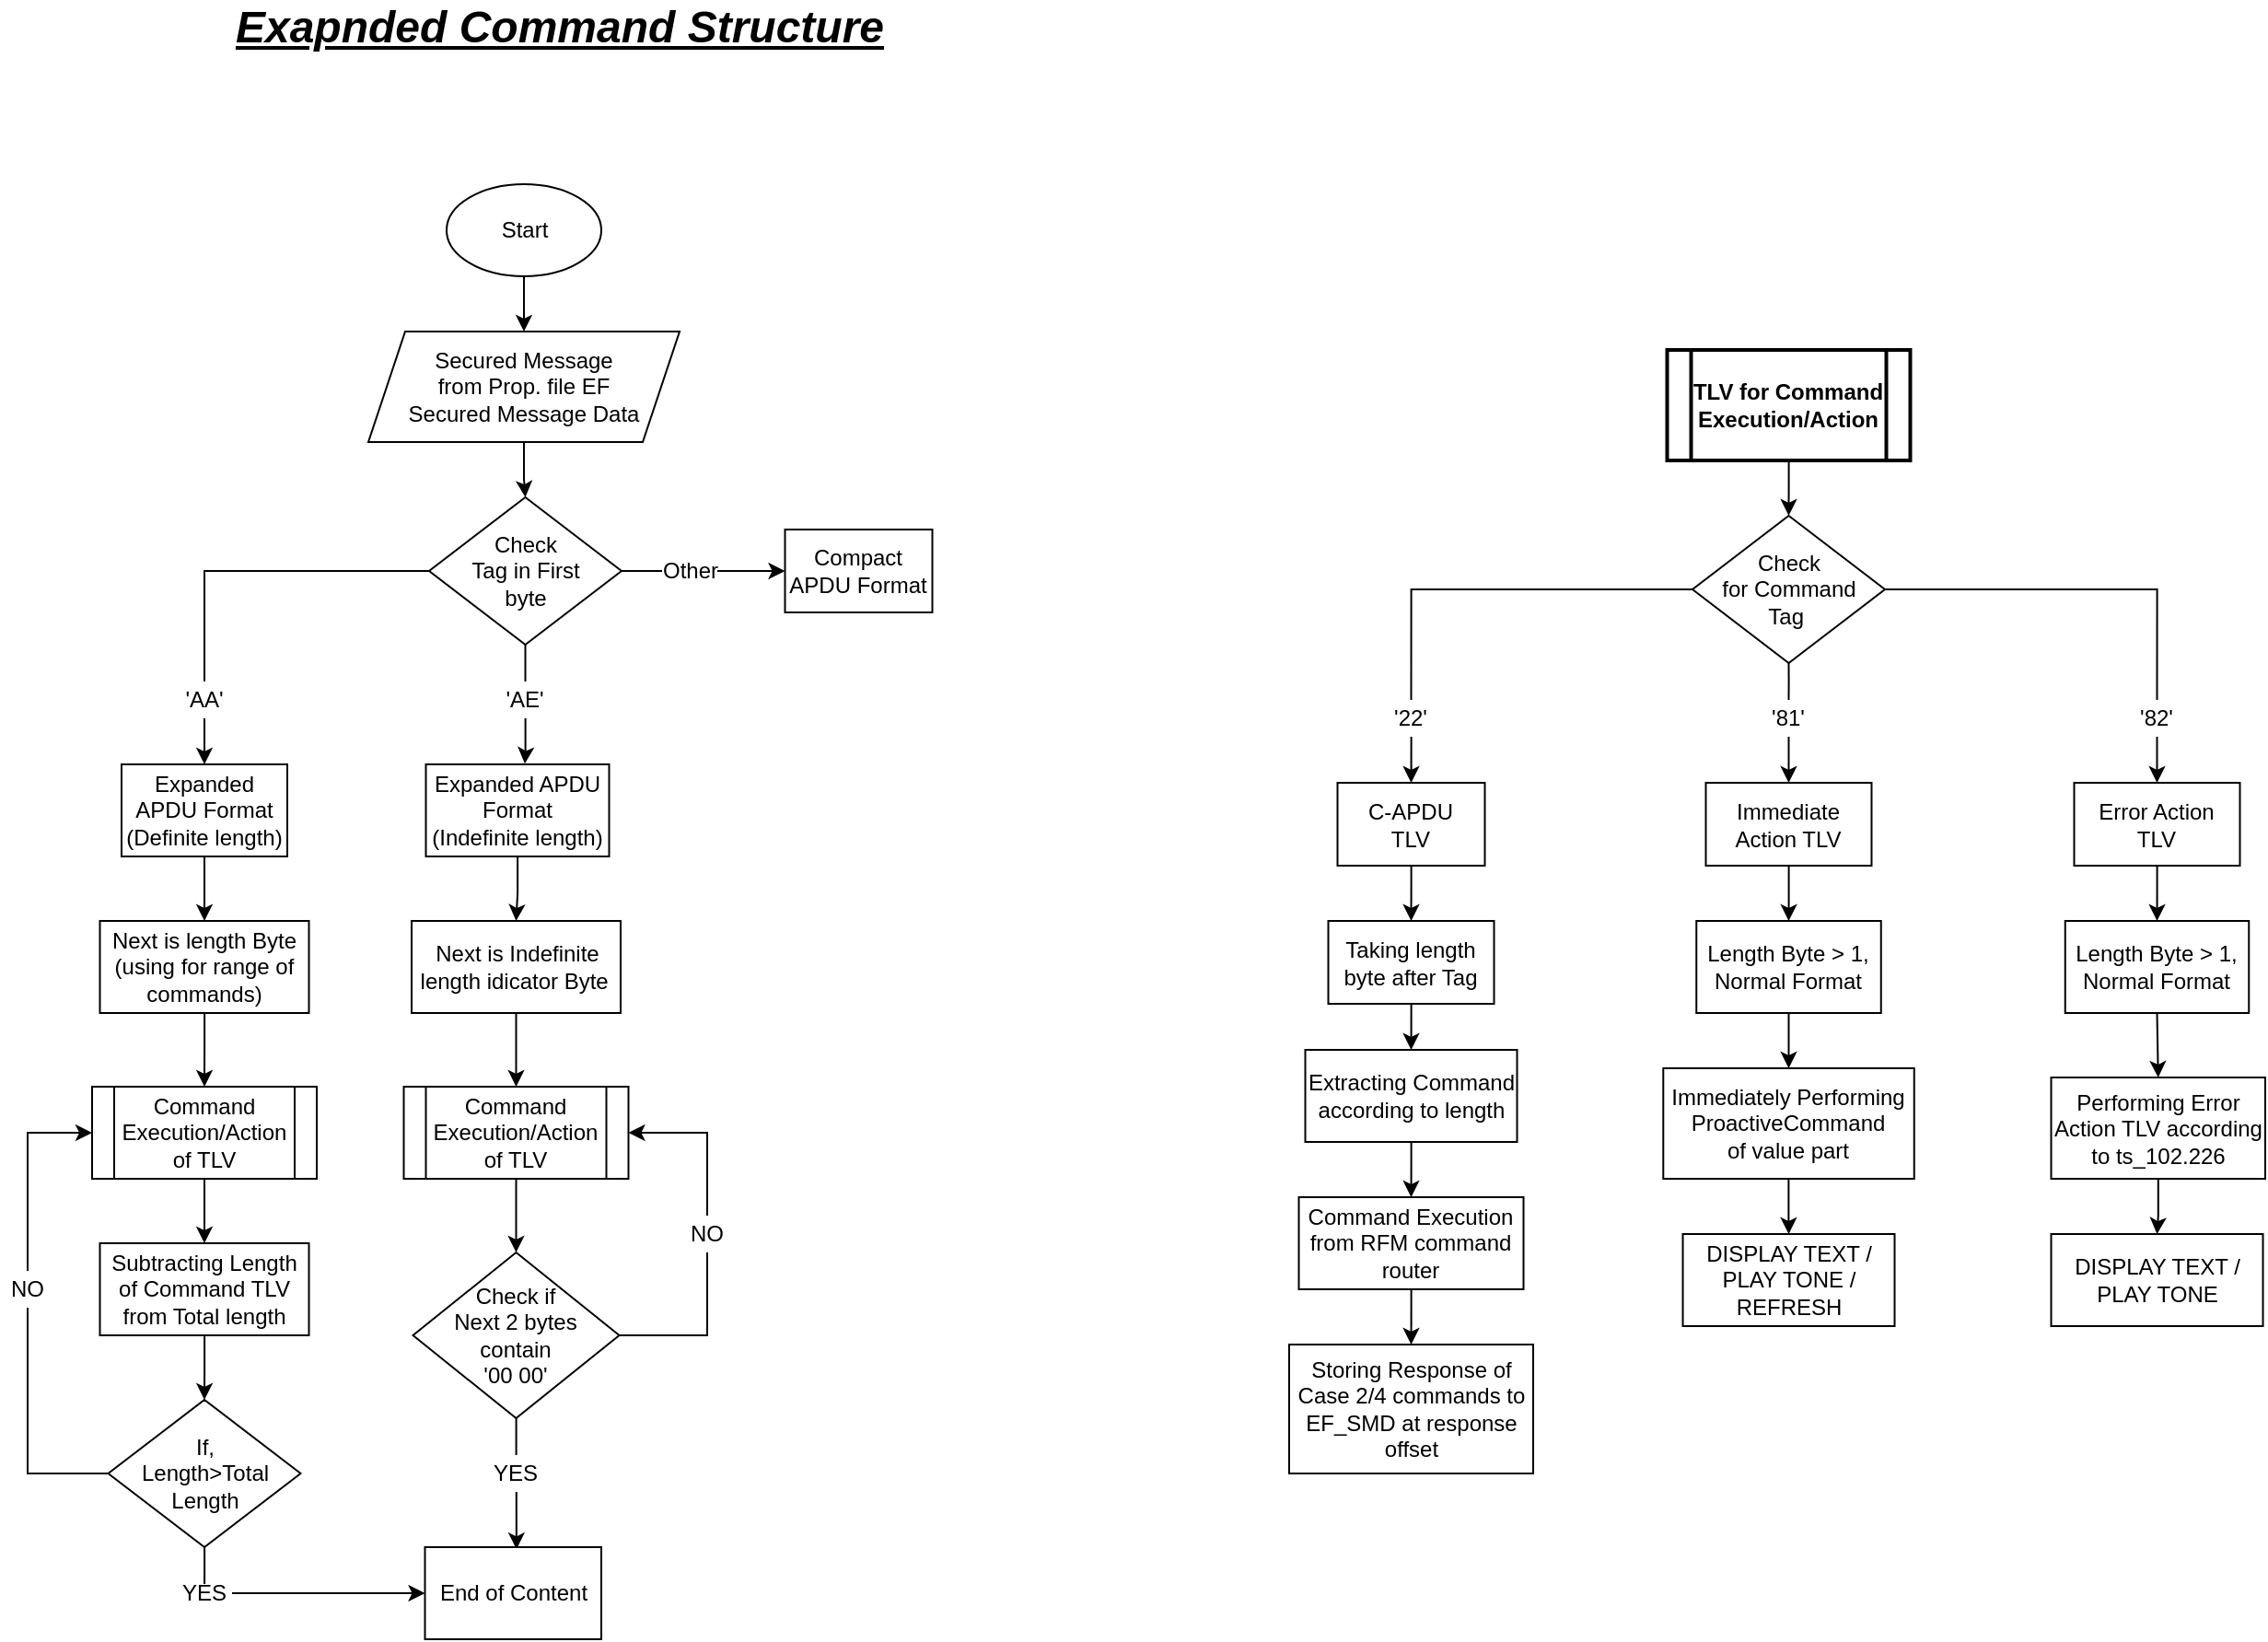 <mxfile version="19.0.3" type="device"><diagram id="i8Nto4foPjOtxwmXPKg0" name="Page-1"><mxGraphModel dx="1578" dy="1005" grid="1" gridSize="10" guides="1" tooltips="1" connect="1" arrows="1" fold="1" page="1" pageScale="1" pageWidth="827" pageHeight="1169" math="0" shadow="0"><root><mxCell id="0"/><mxCell id="1" parent="0"/><mxCell id="ys5qWWirMXYyOkwDBoX_-1" style="edgeStyle=orthogonalEdgeStyle;rounded=0;orthogonalLoop=1;jettySize=auto;html=1;entryX=0.5;entryY=0;entryDx=0;entryDy=0;comic=0;" parent="1" source="ys5qWWirMXYyOkwDBoX_-2" target="ys5qWWirMXYyOkwDBoX_-4" edge="1"><mxGeometry relative="1" as="geometry"/></mxCell><mxCell id="ys5qWWirMXYyOkwDBoX_-2" value="&lt;font style=&quot;font-size: 12px;&quot;&gt;Start&lt;/font&gt;" style="ellipse;whiteSpace=wrap;html=1;comic=0;" parent="1" vertex="1"><mxGeometry x="352.5" y="180" width="84" height="50" as="geometry"/></mxCell><mxCell id="ys5qWWirMXYyOkwDBoX_-3" style="edgeStyle=orthogonalEdgeStyle;rounded=0;orthogonalLoop=1;jettySize=auto;html=1;entryX=0.5;entryY=0;entryDx=0;entryDy=0;comic=0;" parent="1" source="ys5qWWirMXYyOkwDBoX_-4" target="ys5qWWirMXYyOkwDBoX_-5" edge="1"><mxGeometry relative="1" as="geometry"/></mxCell><mxCell id="ys5qWWirMXYyOkwDBoX_-4" value="Secured Message&lt;br&gt;from Prop. file EF&lt;br&gt;Secured Message Data" style="shape=parallelogram;perimeter=parallelogramPerimeter;whiteSpace=wrap;html=1;fixedSize=1;fontSize=12;comic=0;" parent="1" vertex="1"><mxGeometry x="310" y="260" width="169" height="60" as="geometry"/></mxCell><mxCell id="ys5qWWirMXYyOkwDBoX_-73" style="edgeStyle=orthogonalEdgeStyle;rounded=0;orthogonalLoop=1;jettySize=auto;html=1;startArrow=none;entryX=0.5;entryY=0;entryDx=0;entryDy=0;exitX=0.5;exitY=1;exitDx=0;exitDy=0;comic=0;" parent="1" source="ys5qWWirMXYyOkwDBoX_-77" target="ys5qWWirMXYyOkwDBoX_-84" edge="1"><mxGeometry relative="1" as="geometry"><mxPoint x="218.5" y="470" as="targetPoint"/><Array as="points"><mxPoint x="221" y="470"/></Array></mxGeometry></mxCell><mxCell id="ys5qWWirMXYyOkwDBoX_-81" style="edgeStyle=orthogonalEdgeStyle;rounded=0;orthogonalLoop=1;jettySize=auto;html=1;startArrow=none;entryX=0.54;entryY=-0.007;entryDx=0;entryDy=0;entryPerimeter=0;comic=0;" parent="1" source="ys5qWWirMXYyOkwDBoX_-82" target="ys5qWWirMXYyOkwDBoX_-85" edge="1"><mxGeometry relative="1" as="geometry"><mxPoint x="385.5" y="490" as="targetPoint"/></mxGeometry></mxCell><mxCell id="ys5qWWirMXYyOkwDBoX_-5" value="Check&lt;br&gt;Tag in First&lt;br&gt;byte" style="rhombus;whiteSpace=wrap;html=1;fontSize=12;comic=0;" parent="1" vertex="1"><mxGeometry x="343" y="350" width="104.5" height="80" as="geometry"/></mxCell><mxCell id="ys5qWWirMXYyOkwDBoX_-10" style="edgeStyle=orthogonalEdgeStyle;rounded=0;orthogonalLoop=1;jettySize=auto;html=1;exitX=1;exitY=0.5;exitDx=0;exitDy=0;fontSize=12;startArrow=none;entryX=0;entryY=0.5;entryDx=0;entryDy=0;entryPerimeter=0;comic=0;" parent="1" source="ys5qWWirMXYyOkwDBoX_-11" target="ys5qWWirMXYyOkwDBoX_-13" edge="1"><mxGeometry relative="1" as="geometry"><mxPoint x="519.5" y="390" as="targetPoint"/></mxGeometry></mxCell><mxCell id="ys5qWWirMXYyOkwDBoX_-11" value="Other" style="text;html=1;strokeColor=none;fillColor=none;align=center;verticalAlign=middle;whiteSpace=wrap;rounded=0;fontSize=12;comic=0;" parent="1" vertex="1"><mxGeometry x="469.5" y="380" width="30" height="20" as="geometry"/></mxCell><mxCell id="ys5qWWirMXYyOkwDBoX_-12" value="" style="edgeStyle=orthogonalEdgeStyle;rounded=0;orthogonalLoop=1;jettySize=auto;html=1;fontSize=12;endArrow=none;entryX=0;entryY=0.5;entryDx=0;entryDy=0;exitX=1;exitY=0.5;exitDx=0;exitDy=0;comic=0;" parent="1" source="ys5qWWirMXYyOkwDBoX_-5" target="ys5qWWirMXYyOkwDBoX_-11" edge="1"><mxGeometry relative="1" as="geometry"><mxPoint x="459.5" y="390" as="targetPoint"/><mxPoint x="449.75" y="390" as="sourcePoint"/></mxGeometry></mxCell><mxCell id="ys5qWWirMXYyOkwDBoX_-13" value="Compact APDU Format" style="rounded=0;whiteSpace=wrap;html=1;fontSize=12;comic=0;" parent="1" vertex="1"><mxGeometry x="536.25" y="367.5" width="80" height="45" as="geometry"/></mxCell><mxCell id="ys5qWWirMXYyOkwDBoX_-77" value="'AA'" style="text;html=1;strokeColor=none;fillColor=none;align=center;verticalAlign=middle;whiteSpace=wrap;rounded=0;fontSize=12;comic=0;" parent="1" vertex="1"><mxGeometry x="206" y="450" width="30" height="20" as="geometry"/></mxCell><mxCell id="ys5qWWirMXYyOkwDBoX_-78" value="" style="edgeStyle=orthogonalEdgeStyle;rounded=0;orthogonalLoop=1;jettySize=auto;html=1;endArrow=none;comic=0;" parent="1" source="ys5qWWirMXYyOkwDBoX_-5" target="ys5qWWirMXYyOkwDBoX_-77" edge="1"><mxGeometry relative="1" as="geometry"><mxPoint x="250" y="470" as="targetPoint"/><mxPoint x="333.25" y="390" as="sourcePoint"/></mxGeometry></mxCell><mxCell id="ys5qWWirMXYyOkwDBoX_-82" value="'AE'" style="text;html=1;strokeColor=none;fillColor=none;align=center;verticalAlign=middle;whiteSpace=wrap;rounded=0;fontSize=12;comic=0;" parent="1" vertex="1"><mxGeometry x="380.25" y="450" width="30" height="20" as="geometry"/></mxCell><mxCell id="ys5qWWirMXYyOkwDBoX_-83" value="" style="edgeStyle=orthogonalEdgeStyle;rounded=0;orthogonalLoop=1;jettySize=auto;html=1;endArrow=none;comic=0;" parent="1" source="ys5qWWirMXYyOkwDBoX_-5" target="ys5qWWirMXYyOkwDBoX_-82" edge="1"><mxGeometry relative="1" as="geometry"><mxPoint x="395.25" y="490" as="targetPoint"/><mxPoint x="395.31" y="429.954" as="sourcePoint"/></mxGeometry></mxCell><mxCell id="ys5qWWirMXYyOkwDBoX_-87" style="edgeStyle=orthogonalEdgeStyle;rounded=0;orthogonalLoop=1;jettySize=auto;html=1;entryX=0.5;entryY=0;entryDx=0;entryDy=0;comic=0;" parent="1" source="ys5qWWirMXYyOkwDBoX_-84" target="ys5qWWirMXYyOkwDBoX_-86" edge="1"><mxGeometry relative="1" as="geometry"/></mxCell><mxCell id="ys5qWWirMXYyOkwDBoX_-84" value="Expanded APDU Format&lt;br&gt;(Definite length)" style="rounded=0;whiteSpace=wrap;html=1;fontSize=12;comic=0;" parent="1" vertex="1"><mxGeometry x="176" y="495" width="90" height="50" as="geometry"/></mxCell><mxCell id="ys5qWWirMXYyOkwDBoX_-89" style="edgeStyle=orthogonalEdgeStyle;rounded=0;orthogonalLoop=1;jettySize=auto;html=1;entryX=0.5;entryY=0;entryDx=0;entryDy=0;comic=0;" parent="1" source="ys5qWWirMXYyOkwDBoX_-85" target="ys5qWWirMXYyOkwDBoX_-88" edge="1"><mxGeometry relative="1" as="geometry"/></mxCell><mxCell id="ys5qWWirMXYyOkwDBoX_-85" value="Expanded APDU Format&lt;br&gt;(Indefinite length)" style="rounded=0;whiteSpace=wrap;html=1;fontSize=12;comic=0;" parent="1" vertex="1"><mxGeometry x="341.25" y="495" width="99.5" height="50" as="geometry"/></mxCell><mxCell id="ys5qWWirMXYyOkwDBoX_-95" style="edgeStyle=orthogonalEdgeStyle;rounded=0;orthogonalLoop=1;jettySize=auto;html=1;entryX=0.5;entryY=0;entryDx=0;entryDy=0;comic=0;" parent="1" source="ys5qWWirMXYyOkwDBoX_-86" target="ys5qWWirMXYyOkwDBoX_-96" edge="1"><mxGeometry relative="1" as="geometry"><mxPoint x="221" y="680" as="targetPoint"/></mxGeometry></mxCell><mxCell id="ys5qWWirMXYyOkwDBoX_-86" value="Next is length Byte (using for range of commands)" style="rounded=0;whiteSpace=wrap;html=1;fontSize=12;comic=0;" parent="1" vertex="1"><mxGeometry x="164.25" y="580" width="113.5" height="50" as="geometry"/></mxCell><mxCell id="ys5qWWirMXYyOkwDBoX_-88" value="Next is Indefinite length idicator Byte&amp;nbsp;" style="rounded=0;whiteSpace=wrap;html=1;fontSize=12;comic=0;" parent="1" vertex="1"><mxGeometry x="333.5" y="580" width="113.5" height="50" as="geometry"/></mxCell><mxCell id="ys5qWWirMXYyOkwDBoX_-101" style="edgeStyle=orthogonalEdgeStyle;rounded=0;orthogonalLoop=1;jettySize=auto;html=1;entryX=0.5;entryY=0;entryDx=0;entryDy=0;comic=0;" parent="1" source="ys5qWWirMXYyOkwDBoX_-96" target="ys5qWWirMXYyOkwDBoX_-100" edge="1"><mxGeometry relative="1" as="geometry"/></mxCell><mxCell id="ys5qWWirMXYyOkwDBoX_-96" value="&lt;span style=&quot;&quot;&gt;Command Execution/Action&lt;br&gt;of TLV&lt;br&gt;&lt;/span&gt;" style="shape=process;whiteSpace=wrap;html=1;backgroundOutline=1;comic=0;" parent="1" vertex="1"><mxGeometry x="160" y="670" width="122" height="50" as="geometry"/></mxCell><mxCell id="ys5qWWirMXYyOkwDBoX_-97" style="edgeStyle=orthogonalEdgeStyle;rounded=0;orthogonalLoop=1;jettySize=auto;html=1;entryX=0.5;entryY=0;entryDx=0;entryDy=0;exitX=0.5;exitY=1;exitDx=0;exitDy=0;comic=0;" parent="1" source="ys5qWWirMXYyOkwDBoX_-88" target="ys5qWWirMXYyOkwDBoX_-98" edge="1"><mxGeometry relative="1" as="geometry"><mxPoint x="390.25" y="680" as="targetPoint"/><mxPoint x="390.27" y="630" as="sourcePoint"/></mxGeometry></mxCell><mxCell id="ys5qWWirMXYyOkwDBoX_-104" style="edgeStyle=orthogonalEdgeStyle;rounded=0;orthogonalLoop=1;jettySize=auto;html=1;entryX=0.5;entryY=0;entryDx=0;entryDy=0;comic=0;" parent="1" source="ys5qWWirMXYyOkwDBoX_-98" target="ys5qWWirMXYyOkwDBoX_-105" edge="1"><mxGeometry relative="1" as="geometry"><mxPoint x="390.25" y="760" as="targetPoint"/></mxGeometry></mxCell><mxCell id="ys5qWWirMXYyOkwDBoX_-98" value="&lt;span style=&quot;&quot;&gt;Command Execution/Action&lt;br&gt;of TLV&lt;br&gt;&lt;/span&gt;" style="shape=process;whiteSpace=wrap;html=1;backgroundOutline=1;comic=0;" parent="1" vertex="1"><mxGeometry x="329.25" y="670" width="122" height="50" as="geometry"/></mxCell><mxCell id="ys5qWWirMXYyOkwDBoX_-103" style="edgeStyle=orthogonalEdgeStyle;rounded=0;orthogonalLoop=1;jettySize=auto;html=1;exitX=0.5;exitY=0;exitDx=0;exitDy=0;entryX=0;entryY=0.5;entryDx=0;entryDy=0;startArrow=none;comic=0;" parent="1" source="ys5qWWirMXYyOkwDBoX_-107" target="ys5qWWirMXYyOkwDBoX_-96" edge="1"><mxGeometry relative="1" as="geometry"><Array as="points"><mxPoint x="125" y="695"/></Array></mxGeometry></mxCell><mxCell id="ys5qWWirMXYyOkwDBoX_-111" style="edgeStyle=orthogonalEdgeStyle;rounded=0;orthogonalLoop=1;jettySize=auto;html=1;startArrow=none;entryX=0;entryY=0.5;entryDx=0;entryDy=0;exitX=1;exitY=0.5;exitDx=0;exitDy=0;comic=0;" parent="1" source="ys5qWWirMXYyOkwDBoX_-113" target="ys5qWWirMXYyOkwDBoX_-117" edge="1"><mxGeometry relative="1" as="geometry"><mxPoint x="221" y="980" as="targetPoint"/><Array as="points"><mxPoint x="250" y="945"/><mxPoint x="250" y="945"/></Array></mxGeometry></mxCell><mxCell id="ys5qWWirMXYyOkwDBoX_-99" value="If,&lt;br&gt;Length&amp;gt;Total Length" style="rhombus;whiteSpace=wrap;html=1;fontSize=12;comic=0;" parent="1" vertex="1"><mxGeometry x="168.75" y="840" width="104.5" height="80" as="geometry"/></mxCell><mxCell id="ys5qWWirMXYyOkwDBoX_-102" style="edgeStyle=orthogonalEdgeStyle;rounded=0;orthogonalLoop=1;jettySize=auto;html=1;entryX=0.5;entryY=0;entryDx=0;entryDy=0;comic=0;" parent="1" source="ys5qWWirMXYyOkwDBoX_-100" target="ys5qWWirMXYyOkwDBoX_-99" edge="1"><mxGeometry relative="1" as="geometry"/></mxCell><mxCell id="ys5qWWirMXYyOkwDBoX_-100" value="Subtracting Length of Command TLV from Total length" style="rounded=0;whiteSpace=wrap;html=1;fontSize=12;comic=0;" parent="1" vertex="1"><mxGeometry x="164.25" y="755" width="113.5" height="50" as="geometry"/></mxCell><mxCell id="ys5qWWirMXYyOkwDBoX_-106" style="edgeStyle=orthogonalEdgeStyle;rounded=0;orthogonalLoop=1;jettySize=auto;html=1;entryX=1;entryY=0.5;entryDx=0;entryDy=0;startArrow=none;exitX=0.5;exitY=0;exitDx=0;exitDy=0;comic=0;" parent="1" source="ys5qWWirMXYyOkwDBoX_-109" target="ys5qWWirMXYyOkwDBoX_-98" edge="1"><mxGeometry relative="1" as="geometry"><Array as="points"><mxPoint x="494" y="695"/></Array></mxGeometry></mxCell><mxCell id="ys5qWWirMXYyOkwDBoX_-112" style="edgeStyle=orthogonalEdgeStyle;rounded=0;orthogonalLoop=1;jettySize=auto;html=1;startArrow=none;entryX=0.519;entryY=0.023;entryDx=0;entryDy=0;entryPerimeter=0;comic=0;" parent="1" source="ys5qWWirMXYyOkwDBoX_-115" target="ys5qWWirMXYyOkwDBoX_-117" edge="1"><mxGeometry relative="1" as="geometry"><mxPoint x="390" y="920" as="targetPoint"/><Array as="points"><mxPoint x="390" y="900"/></Array></mxGeometry></mxCell><mxCell id="ys5qWWirMXYyOkwDBoX_-105" value="Check if&lt;br&gt;Next 2 bytes&lt;br&gt;contain&lt;br&gt;'00 00'" style="rhombus;whiteSpace=wrap;html=1;fontSize=12;comic=0;" parent="1" vertex="1"><mxGeometry x="334.25" y="760" width="112" height="90" as="geometry"/></mxCell><mxCell id="ys5qWWirMXYyOkwDBoX_-107" value="NO" style="text;html=1;strokeColor=none;fillColor=none;align=center;verticalAlign=middle;whiteSpace=wrap;rounded=0;fontSize=12;comic=0;" parent="1" vertex="1"><mxGeometry x="110" y="770" width="30" height="20" as="geometry"/></mxCell><mxCell id="ys5qWWirMXYyOkwDBoX_-108" value="" style="edgeStyle=orthogonalEdgeStyle;rounded=0;orthogonalLoop=1;jettySize=auto;html=1;exitX=0;exitY=0.5;exitDx=0;exitDy=0;entryX=0.5;entryY=1;entryDx=0;entryDy=0;endArrow=none;comic=0;" parent="1" source="ys5qWWirMXYyOkwDBoX_-99" target="ys5qWWirMXYyOkwDBoX_-107" edge="1"><mxGeometry relative="1" as="geometry"><mxPoint x="168.75" y="870" as="sourcePoint"/><mxPoint x="160" y="695" as="targetPoint"/><Array as="points"><mxPoint x="125" y="880"/></Array></mxGeometry></mxCell><mxCell id="ys5qWWirMXYyOkwDBoX_-109" value="NO" style="text;html=1;strokeColor=none;fillColor=none;align=center;verticalAlign=middle;whiteSpace=wrap;rounded=0;fontSize=12;comic=0;" parent="1" vertex="1"><mxGeometry x="479" y="740" width="30" height="20" as="geometry"/></mxCell><mxCell id="ys5qWWirMXYyOkwDBoX_-110" value="" style="edgeStyle=orthogonalEdgeStyle;rounded=0;orthogonalLoop=1;jettySize=auto;html=1;entryX=0.5;entryY=1;entryDx=0;entryDy=0;endArrow=none;comic=0;" parent="1" source="ys5qWWirMXYyOkwDBoX_-105" target="ys5qWWirMXYyOkwDBoX_-109" edge="1"><mxGeometry relative="1" as="geometry"><mxPoint x="446.25" y="805" as="sourcePoint"/><mxPoint x="451.25" y="695.0" as="targetPoint"/><Array as="points"><mxPoint x="494" y="805"/></Array></mxGeometry></mxCell><mxCell id="ys5qWWirMXYyOkwDBoX_-113" value="YES" style="text;html=1;strokeColor=none;fillColor=none;align=center;verticalAlign=middle;whiteSpace=wrap;rounded=0;fontSize=12;comic=0;" parent="1" vertex="1"><mxGeometry x="206" y="935" width="30" height="20" as="geometry"/></mxCell><mxCell id="ys5qWWirMXYyOkwDBoX_-114" value="" style="edgeStyle=orthogonalEdgeStyle;rounded=0;orthogonalLoop=1;jettySize=auto;html=1;endArrow=none;comic=0;entryX=0.5;entryY=0;entryDx=0;entryDy=0;" parent="1" source="ys5qWWirMXYyOkwDBoX_-99" target="ys5qWWirMXYyOkwDBoX_-113" edge="1"><mxGeometry relative="1" as="geometry"><mxPoint x="221" y="930" as="targetPoint"/><mxPoint x="221" y="910" as="sourcePoint"/><Array as="points"/></mxGeometry></mxCell><mxCell id="ys5qWWirMXYyOkwDBoX_-115" value="YES" style="text;html=1;strokeColor=none;fillColor=none;align=center;verticalAlign=middle;whiteSpace=wrap;rounded=0;fontSize=12;comic=0;" parent="1" vertex="1"><mxGeometry x="375.25" y="870" width="30" height="20" as="geometry"/></mxCell><mxCell id="ys5qWWirMXYyOkwDBoX_-116" value="" style="edgeStyle=orthogonalEdgeStyle;rounded=0;orthogonalLoop=1;jettySize=auto;html=1;endArrow=none;comic=0;" parent="1" source="ys5qWWirMXYyOkwDBoX_-105" target="ys5qWWirMXYyOkwDBoX_-115" edge="1"><mxGeometry relative="1" as="geometry"><mxPoint x="390" y="930" as="targetPoint"/><mxPoint x="390.32" y="849.944" as="sourcePoint"/></mxGeometry></mxCell><mxCell id="ys5qWWirMXYyOkwDBoX_-117" value="End of Content" style="rounded=0;whiteSpace=wrap;html=1;fontSize=12;comic=0;" parent="1" vertex="1"><mxGeometry x="340.75" y="920" width="95.75" height="50" as="geometry"/></mxCell><mxCell id="ys5qWWirMXYyOkwDBoX_-118" style="edgeStyle=orthogonalEdgeStyle;rounded=0;orthogonalLoop=1;jettySize=auto;html=1;entryX=0.5;entryY=0;entryDx=0;entryDy=0;comic=0;" parent="1" source="ys5qWWirMXYyOkwDBoX_-119" target="ys5qWWirMXYyOkwDBoX_-120" edge="1"><mxGeometry relative="1" as="geometry"/></mxCell><mxCell id="ys5qWWirMXYyOkwDBoX_-119" value="&lt;span style=&quot;&quot;&gt;TLV for Command Execution/Action&lt;/span&gt;" style="shape=process;whiteSpace=wrap;html=1;backgroundOutline=1;fontStyle=1;strokeWidth=2;comic=0;" parent="1" vertex="1"><mxGeometry x="1015.25" y="270" width="132" height="60" as="geometry"/></mxCell><mxCell id="ys5qWWirMXYyOkwDBoX_-120" value="Check&lt;br&gt;for Command&lt;br&gt;Tag&amp;nbsp;" style="rhombus;whiteSpace=wrap;html=1;fontSize=12;comic=0;" parent="1" vertex="1"><mxGeometry x="1029" y="360" width="104.5" height="80" as="geometry"/></mxCell><mxCell id="ys5qWWirMXYyOkwDBoX_-121" style="edgeStyle=orthogonalEdgeStyle;rounded=0;orthogonalLoop=1;jettySize=auto;html=1;entryX=0.5;entryY=0;entryDx=0;entryDy=0;startArrow=none;comic=0;" parent="1" source="ys5qWWirMXYyOkwDBoX_-127" target="ys5qWWirMXYyOkwDBoX_-124" edge="1"><mxGeometry relative="1" as="geometry"/></mxCell><mxCell id="ys5qWWirMXYyOkwDBoX_-122" style="edgeStyle=orthogonalEdgeStyle;rounded=0;orthogonalLoop=1;jettySize=auto;html=1;exitX=0.5;exitY=1;exitDx=0;exitDy=0;entryX=0.5;entryY=0;entryDx=0;entryDy=0;startArrow=none;comic=0;" parent="1" source="ys5qWWirMXYyOkwDBoX_-129" target="ys5qWWirMXYyOkwDBoX_-126" edge="1"><mxGeometry relative="1" as="geometry"><Array as="points"/></mxGeometry></mxCell><mxCell id="ys5qWWirMXYyOkwDBoX_-123" style="edgeStyle=orthogonalEdgeStyle;rounded=0;orthogonalLoop=1;jettySize=auto;html=1;exitX=0.5;exitY=1;exitDx=0;exitDy=0;entryX=0.5;entryY=0;entryDx=0;entryDy=0;startArrow=none;comic=0;" parent="1" source="ys5qWWirMXYyOkwDBoX_-128" target="ys5qWWirMXYyOkwDBoX_-125" edge="1"><mxGeometry relative="1" as="geometry"><Array as="points"><mxPoint x="1081.25" y="480"/><mxPoint x="1081.25" y="480"/></Array></mxGeometry></mxCell><mxCell id="ys5qWWirMXYyOkwDBoX_-140" style="edgeStyle=orthogonalEdgeStyle;rounded=0;orthogonalLoop=1;jettySize=auto;html=1;entryX=0.5;entryY=0;entryDx=0;entryDy=0;comic=0;" parent="1" source="ys5qWWirMXYyOkwDBoX_-124" target="ys5qWWirMXYyOkwDBoX_-136" edge="1"><mxGeometry relative="1" as="geometry"/></mxCell><mxCell id="ys5qWWirMXYyOkwDBoX_-124" value="C-APDU&lt;br&gt;TLV" style="rounded=0;whiteSpace=wrap;html=1;fontSize=12;comic=0;" parent="1" vertex="1"><mxGeometry x="836.25" y="505" width="80" height="45" as="geometry"/></mxCell><mxCell id="ys5qWWirMXYyOkwDBoX_-143" style="edgeStyle=orthogonalEdgeStyle;rounded=0;orthogonalLoop=1;jettySize=auto;html=1;comic=0;" parent="1" source="ys5qWWirMXYyOkwDBoX_-125" target="ys5qWWirMXYyOkwDBoX_-144" edge="1"><mxGeometry relative="1" as="geometry"><mxPoint x="1081.25" y="600" as="targetPoint"/></mxGeometry></mxCell><mxCell id="ys5qWWirMXYyOkwDBoX_-125" value="Immediate Action TLV" style="rounded=0;whiteSpace=wrap;html=1;fontSize=12;comic=0;" parent="1" vertex="1"><mxGeometry x="1036.25" y="505" width="90" height="45" as="geometry"/></mxCell><mxCell id="ys5qWWirMXYyOkwDBoX_-146" style="edgeStyle=orthogonalEdgeStyle;rounded=0;orthogonalLoop=1;jettySize=auto;html=1;entryX=0.5;entryY=0;entryDx=0;entryDy=0;comic=0;" parent="1" source="ys5qWWirMXYyOkwDBoX_-126" target="ys5qWWirMXYyOkwDBoX_-145" edge="1"><mxGeometry relative="1" as="geometry"/></mxCell><mxCell id="ys5qWWirMXYyOkwDBoX_-126" value="Error Action&lt;br&gt;TLV" style="rounded=0;whiteSpace=wrap;html=1;fontSize=12;comic=0;" parent="1" vertex="1"><mxGeometry x="1236.25" y="505" width="90" height="45" as="geometry"/></mxCell><mxCell id="ys5qWWirMXYyOkwDBoX_-127" value="'22'" style="text;html=1;strokeColor=none;fillColor=none;align=center;verticalAlign=middle;whiteSpace=wrap;rounded=0;fontSize=12;comic=0;" parent="1" vertex="1"><mxGeometry x="861.25" y="460" width="30" height="20" as="geometry"/></mxCell><mxCell id="ys5qWWirMXYyOkwDBoX_-128" value="'81'" style="text;html=1;strokeColor=none;fillColor=none;align=center;verticalAlign=middle;whiteSpace=wrap;rounded=0;fontSize=12;comic=0;" parent="1" vertex="1"><mxGeometry x="1066.25" y="460" width="30" height="20" as="geometry"/></mxCell><mxCell id="ys5qWWirMXYyOkwDBoX_-129" value="'82'" style="text;html=1;strokeColor=none;fillColor=none;align=center;verticalAlign=middle;whiteSpace=wrap;rounded=0;fontSize=12;comic=0;" parent="1" vertex="1"><mxGeometry x="1266.25" y="460" width="30" height="20" as="geometry"/></mxCell><mxCell id="ys5qWWirMXYyOkwDBoX_-131" value="" style="edgeStyle=orthogonalEdgeStyle;rounded=0;orthogonalLoop=1;jettySize=auto;html=1;exitX=0.5;exitY=0;exitDx=0;exitDy=0;entryX=0;entryY=0.5;entryDx=0;entryDy=0;endArrow=none;comic=0;" parent="1" source="ys5qWWirMXYyOkwDBoX_-127" target="ys5qWWirMXYyOkwDBoX_-120" edge="1"><mxGeometry relative="1" as="geometry"><mxPoint x="916.25" y="445" as="sourcePoint"/><mxPoint x="842.5" y="365" as="targetPoint"/><Array as="points"><mxPoint x="876.5" y="400"/></Array></mxGeometry></mxCell><mxCell id="ys5qWWirMXYyOkwDBoX_-132" value="" style="edgeStyle=orthogonalEdgeStyle;rounded=0;orthogonalLoop=1;jettySize=auto;html=1;exitX=1;exitY=0.5;exitDx=0;exitDy=0;entryX=0.5;entryY=0;entryDx=0;entryDy=0;endArrow=none;comic=0;" parent="1" source="ys5qWWirMXYyOkwDBoX_-120" target="ys5qWWirMXYyOkwDBoX_-129" edge="1"><mxGeometry relative="1" as="geometry"><mxPoint x="1143" y="470" as="sourcePoint"/><mxPoint x="1295.75" y="410" as="targetPoint"/><Array as="points"><mxPoint x="1281.5" y="400"/></Array></mxGeometry></mxCell><mxCell id="ys5qWWirMXYyOkwDBoX_-133" value="" style="edgeStyle=orthogonalEdgeStyle;rounded=0;orthogonalLoop=1;jettySize=auto;html=1;exitX=0.5;exitY=1;exitDx=0;exitDy=0;entryX=0.5;entryY=0;entryDx=0;entryDy=0;endArrow=none;comic=0;" parent="1" source="ys5qWWirMXYyOkwDBoX_-120" target="ys5qWWirMXYyOkwDBoX_-128" edge="1"><mxGeometry relative="1" as="geometry"><mxPoint x="1143.5" y="410" as="sourcePoint"/><mxPoint x="1291.25" y="470" as="targetPoint"/><Array as="points"><mxPoint x="1081.5" y="450"/><mxPoint x="1081.5" y="450"/></Array></mxGeometry></mxCell><mxCell id="ys5qWWirMXYyOkwDBoX_-135" style="edgeStyle=orthogonalEdgeStyle;rounded=0;orthogonalLoop=1;jettySize=auto;html=1;entryX=0.5;entryY=0;entryDx=0;entryDy=0;comic=0;" parent="1" source="ys5qWWirMXYyOkwDBoX_-136" target="ys5qWWirMXYyOkwDBoX_-138" edge="1"><mxGeometry relative="1" as="geometry"><mxPoint x="876.25" y="660" as="targetPoint"/></mxGeometry></mxCell><mxCell id="ys5qWWirMXYyOkwDBoX_-136" value="Taking length byte after Tag" style="rounded=0;whiteSpace=wrap;html=1;fontSize=12;comic=0;" parent="1" vertex="1"><mxGeometry x="831.25" y="580" width="90" height="45" as="geometry"/></mxCell><mxCell id="ys5qWWirMXYyOkwDBoX_-137" style="edgeStyle=orthogonalEdgeStyle;rounded=0;orthogonalLoop=1;jettySize=auto;html=1;entryX=0.5;entryY=0;entryDx=0;entryDy=0;comic=0;" parent="1" source="ys5qWWirMXYyOkwDBoX_-138" target="ys5qWWirMXYyOkwDBoX_-139" edge="1"><mxGeometry relative="1" as="geometry"/></mxCell><mxCell id="ys5qWWirMXYyOkwDBoX_-138" value="Extracting Command&lt;br&gt;according to length" style="rounded=0;whiteSpace=wrap;html=1;fontSize=12;comic=0;" parent="1" vertex="1"><mxGeometry x="818.75" y="650" width="115" height="50" as="geometry"/></mxCell><mxCell id="ys5qWWirMXYyOkwDBoX_-142" style="edgeStyle=orthogonalEdgeStyle;rounded=0;orthogonalLoop=1;jettySize=auto;html=1;entryX=0.5;entryY=0;entryDx=0;entryDy=0;comic=0;" parent="1" source="ys5qWWirMXYyOkwDBoX_-139" target="ys5qWWirMXYyOkwDBoX_-141" edge="1"><mxGeometry relative="1" as="geometry"/></mxCell><mxCell id="ys5qWWirMXYyOkwDBoX_-139" value="&lt;span style=&quot;&quot;&gt;Command Execution from RFM command router&lt;/span&gt;" style="shape=rectangle;whiteSpace=wrap;html=1;backgroundOutline=1;comic=0;" parent="1" vertex="1"><mxGeometry x="815.25" y="730" width="122" height="50" as="geometry"/></mxCell><mxCell id="ys5qWWirMXYyOkwDBoX_-141" value="Storing Response of Case 2/4 commands to EF_SMD at response offset" style="rounded=0;whiteSpace=wrap;html=1;fontSize=12;comic=0;" parent="1" vertex="1"><mxGeometry x="810" y="810" width="132.5" height="70" as="geometry"/></mxCell><mxCell id="ys5qWWirMXYyOkwDBoX_-148" style="edgeStyle=orthogonalEdgeStyle;rounded=0;orthogonalLoop=1;jettySize=auto;html=1;entryX=0.5;entryY=0;entryDx=0;entryDy=0;comic=0;" parent="1" source="ys5qWWirMXYyOkwDBoX_-144" target="ys5qWWirMXYyOkwDBoX_-147" edge="1"><mxGeometry relative="1" as="geometry"/></mxCell><mxCell id="ys5qWWirMXYyOkwDBoX_-144" value="Length Byte &amp;gt; 1, Normal Format" style="rounded=0;whiteSpace=wrap;html=1;fontSize=12;comic=0;" parent="1" vertex="1"><mxGeometry x="1031.13" y="580" width="100.25" height="50" as="geometry"/></mxCell><mxCell id="ys5qWWirMXYyOkwDBoX_-145" value="Length Byte &amp;gt; 1, Normal Format" style="rounded=0;whiteSpace=wrap;html=1;fontSize=12;comic=0;" parent="1" vertex="1"><mxGeometry x="1231.38" y="580" width="99.75" height="50" as="geometry"/></mxCell><mxCell id="FOmwlYbWwtLieai9Xlg7-1" style="edgeStyle=orthogonalEdgeStyle;rounded=0;orthogonalLoop=1;jettySize=auto;html=1;entryX=0.5;entryY=0;entryDx=0;entryDy=0;comic=0;" parent="1" source="ys5qWWirMXYyOkwDBoX_-147" target="ys5qWWirMXYyOkwDBoX_-151" edge="1"><mxGeometry relative="1" as="geometry"/></mxCell><mxCell id="ys5qWWirMXYyOkwDBoX_-147" value="Immediately Performing&lt;br&gt;ProactiveCommand&lt;br&gt;of value part" style="rounded=0;whiteSpace=wrap;html=1;fontSize=12;comic=0;" parent="1" vertex="1"><mxGeometry x="1013.14" y="660" width="136.24" height="60" as="geometry"/></mxCell><mxCell id="ys5qWWirMXYyOkwDBoX_-149" style="edgeStyle=orthogonalEdgeStyle;rounded=0;orthogonalLoop=1;jettySize=auto;html=1;entryX=0.5;entryY=0;entryDx=0;entryDy=0;comic=0;" parent="1" target="ys5qWWirMXYyOkwDBoX_-150" edge="1"><mxGeometry relative="1" as="geometry"><mxPoint x="1281.256" y="630" as="sourcePoint"/></mxGeometry></mxCell><mxCell id="FOmwlYbWwtLieai9Xlg7-2" style="edgeStyle=orthogonalEdgeStyle;rounded=0;orthogonalLoop=1;jettySize=auto;html=1;entryX=0.5;entryY=0;entryDx=0;entryDy=0;comic=0;" parent="1" source="ys5qWWirMXYyOkwDBoX_-150" target="ys5qWWirMXYyOkwDBoX_-153" edge="1"><mxGeometry relative="1" as="geometry"/></mxCell><mxCell id="ys5qWWirMXYyOkwDBoX_-150" value="Performing Error Action TLV according to ts_102.226" style="rounded=0;whiteSpace=wrap;html=1;fontSize=12;perimeter=rectanglePerimeter;comic=0;enumerate=0;treeMoving=0;treeFolding=0;" parent="1" vertex="1"><mxGeometry x="1223.76" y="665" width="116.24" height="55" as="geometry"/></mxCell><mxCell id="ys5qWWirMXYyOkwDBoX_-151" value="DISPLAY TEXT / PLAY TONE / REFRESH" style="rounded=0;whiteSpace=wrap;html=1;fontSize=12;comic=0;" parent="1" vertex="1"><mxGeometry x="1023.76" y="750" width="115" height="50" as="geometry"/></mxCell><mxCell id="ys5qWWirMXYyOkwDBoX_-153" value="DISPLAY TEXT / PLAY TONE" style="rounded=0;whiteSpace=wrap;html=1;fontSize=12;comic=0;" parent="1" vertex="1"><mxGeometry x="1223.76" y="750" width="115" height="50" as="geometry"/></mxCell><mxCell id="huPZNocQDWDcs1bbxtC9-1" value="Exapnded Command Structure" style="text;html=1;strokeColor=none;fillColor=none;align=center;verticalAlign=middle;whiteSpace=wrap;rounded=0;fontStyle=7;fontSize=24;" vertex="1" parent="1"><mxGeometry x="210" y="80" width="407.87" height="30" as="geometry"/></mxCell></root></mxGraphModel></diagram></mxfile>